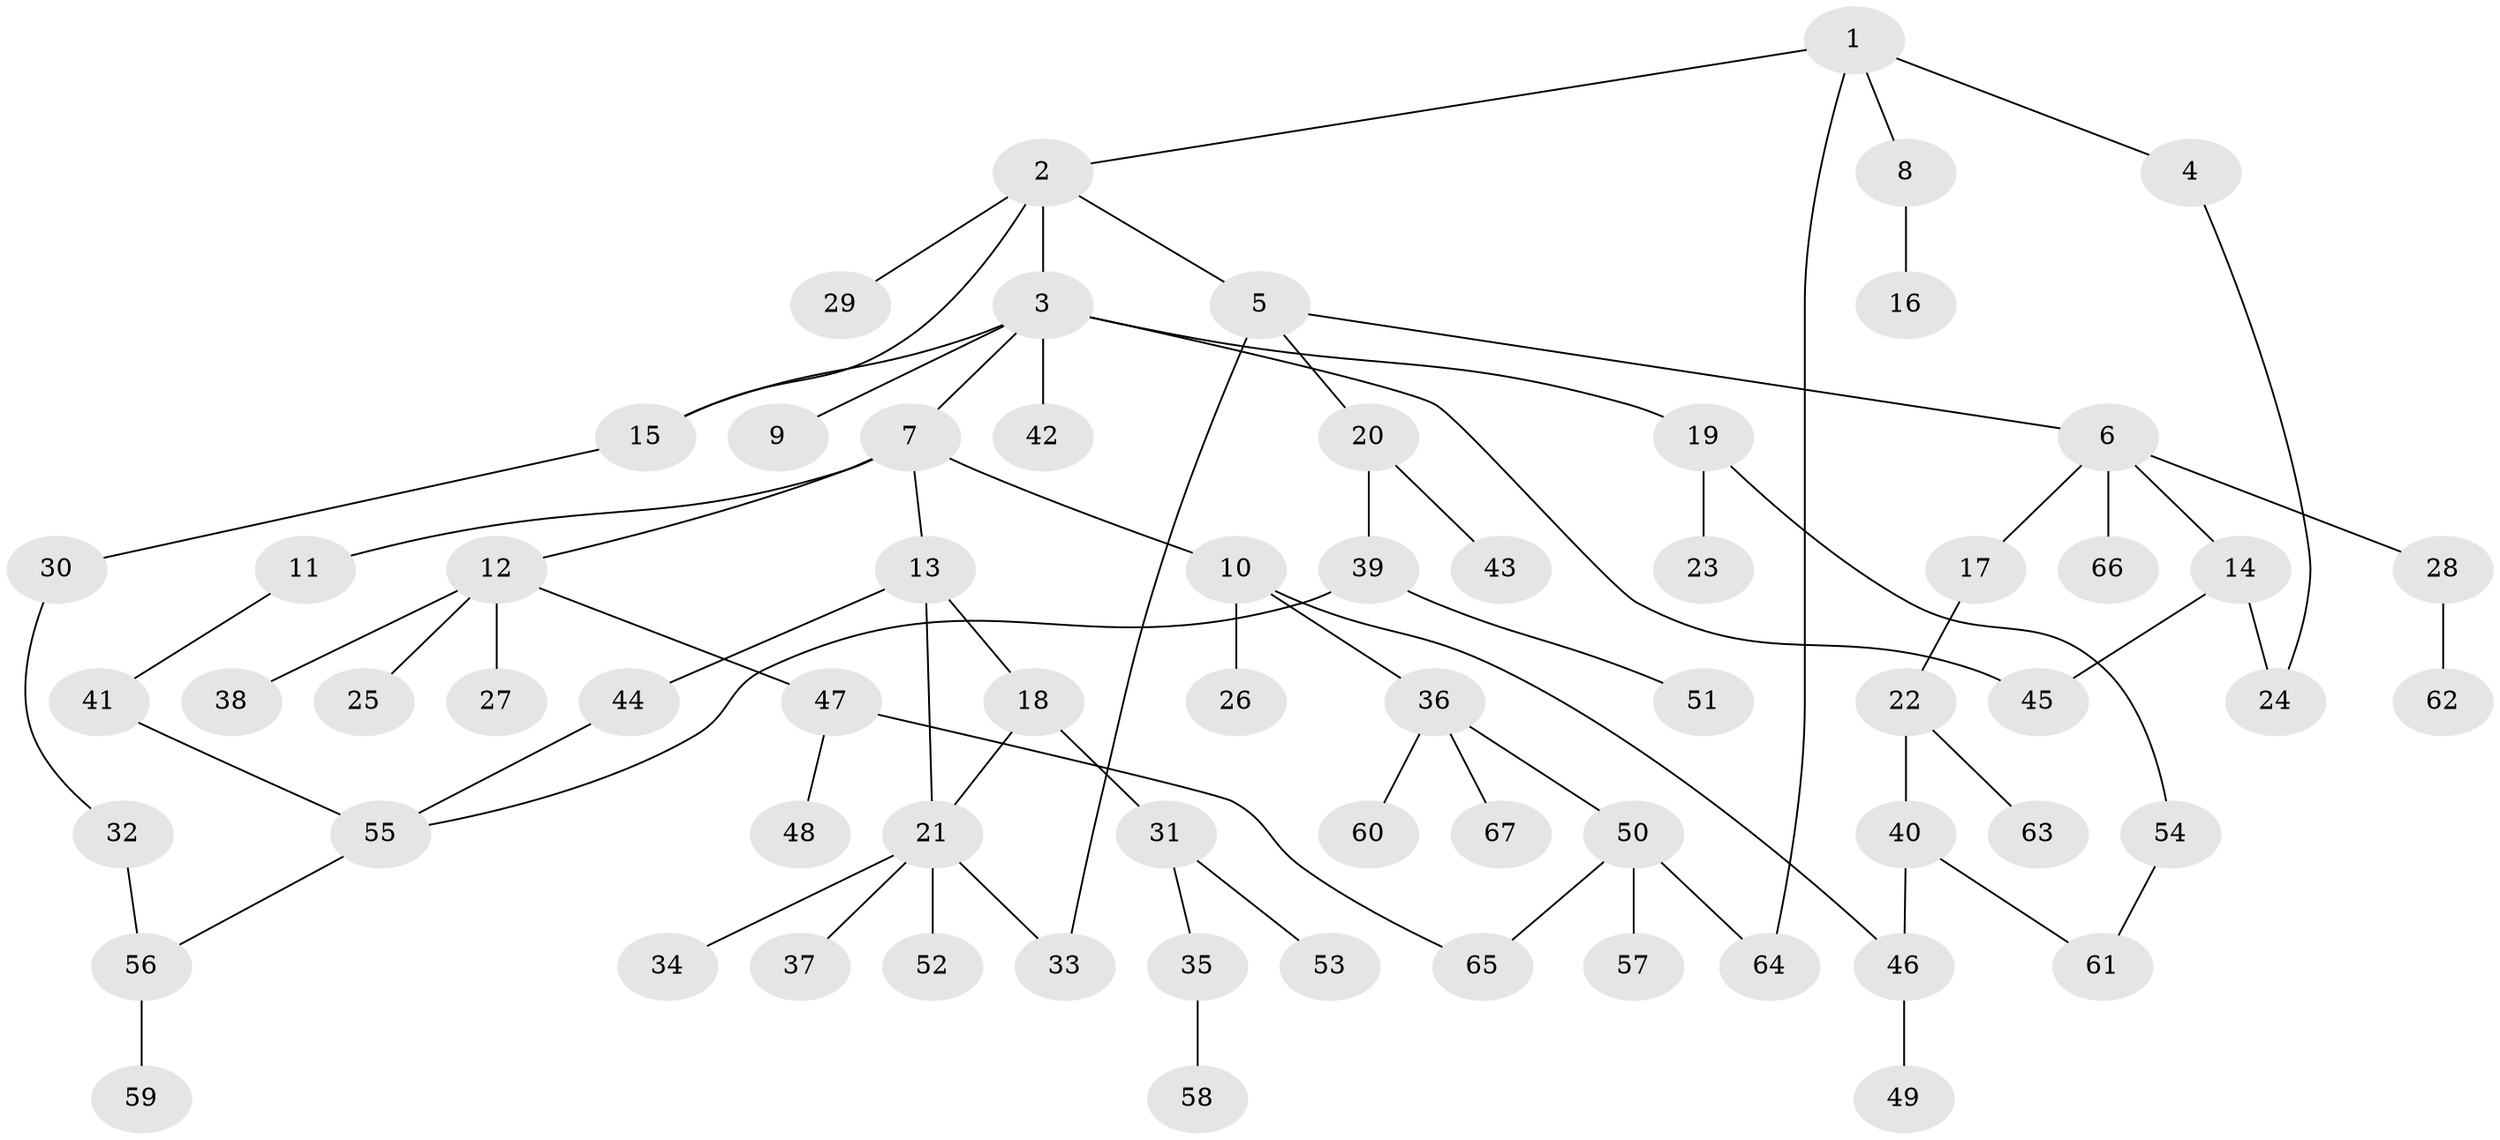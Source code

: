 // coarse degree distribution, {4: 0.16279069767441862, 10: 0.023255813953488372, 7: 0.023255813953488372, 1: 0.4186046511627907, 3: 0.16279069767441862, 2: 0.16279069767441862, 5: 0.046511627906976744}
// Generated by graph-tools (version 1.1) at 2025/51/02/27/25 19:51:40]
// undirected, 67 vertices, 78 edges
graph export_dot {
graph [start="1"]
  node [color=gray90,style=filled];
  1;
  2;
  3;
  4;
  5;
  6;
  7;
  8;
  9;
  10;
  11;
  12;
  13;
  14;
  15;
  16;
  17;
  18;
  19;
  20;
  21;
  22;
  23;
  24;
  25;
  26;
  27;
  28;
  29;
  30;
  31;
  32;
  33;
  34;
  35;
  36;
  37;
  38;
  39;
  40;
  41;
  42;
  43;
  44;
  45;
  46;
  47;
  48;
  49;
  50;
  51;
  52;
  53;
  54;
  55;
  56;
  57;
  58;
  59;
  60;
  61;
  62;
  63;
  64;
  65;
  66;
  67;
  1 -- 2;
  1 -- 4;
  1 -- 8;
  1 -- 64;
  2 -- 3;
  2 -- 5;
  2 -- 15;
  2 -- 29;
  3 -- 7;
  3 -- 9;
  3 -- 19;
  3 -- 42;
  3 -- 45;
  3 -- 15;
  4 -- 24;
  5 -- 6;
  5 -- 20;
  5 -- 33;
  6 -- 14;
  6 -- 17;
  6 -- 28;
  6 -- 66;
  7 -- 10;
  7 -- 11;
  7 -- 12;
  7 -- 13;
  8 -- 16;
  10 -- 26;
  10 -- 36;
  10 -- 46;
  11 -- 41;
  12 -- 25;
  12 -- 27;
  12 -- 38;
  12 -- 47;
  13 -- 18;
  13 -- 21;
  13 -- 44;
  14 -- 24;
  14 -- 45;
  15 -- 30;
  17 -- 22;
  18 -- 31;
  18 -- 21;
  19 -- 23;
  19 -- 54;
  20 -- 39;
  20 -- 43;
  21 -- 33;
  21 -- 34;
  21 -- 37;
  21 -- 52;
  22 -- 40;
  22 -- 63;
  28 -- 62;
  30 -- 32;
  31 -- 35;
  31 -- 53;
  32 -- 56;
  35 -- 58;
  36 -- 50;
  36 -- 60;
  36 -- 67;
  39 -- 51;
  39 -- 55;
  40 -- 61;
  40 -- 46;
  41 -- 55;
  44 -- 55;
  46 -- 49;
  47 -- 48;
  47 -- 65;
  50 -- 57;
  50 -- 65;
  50 -- 64;
  54 -- 61;
  55 -- 56;
  56 -- 59;
}
